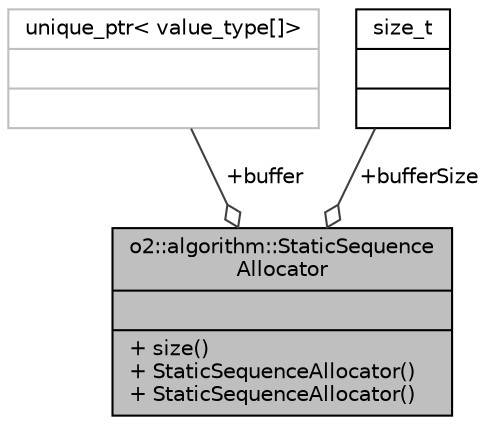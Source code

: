 digraph "o2::algorithm::StaticSequenceAllocator"
{
 // INTERACTIVE_SVG=YES
  bgcolor="transparent";
  edge [fontname="Helvetica",fontsize="10",labelfontname="Helvetica",labelfontsize="10"];
  node [fontname="Helvetica",fontsize="10",shape=record];
  Node1 [label="{o2::algorithm::StaticSequence\lAllocator\n||+ size()\l+ StaticSequenceAllocator()\l+ StaticSequenceAllocator()\l}",height=0.2,width=0.4,color="black", fillcolor="grey75", style="filled", fontcolor="black"];
  Node2 -> Node1 [color="grey25",fontsize="10",style="solid",label=" +buffer" ,arrowhead="odiamond",fontname="Helvetica"];
  Node2 [label="{unique_ptr\< value_type[]\>\n||}",height=0.2,width=0.4,color="grey75"];
  Node3 -> Node1 [color="grey25",fontsize="10",style="solid",label=" +bufferSize" ,arrowhead="odiamond",fontname="Helvetica"];
  Node3 [label="{size_t\n||}",height=0.2,width=0.4,color="black",URL="$dd/de2/classsize__t.html"];
}
